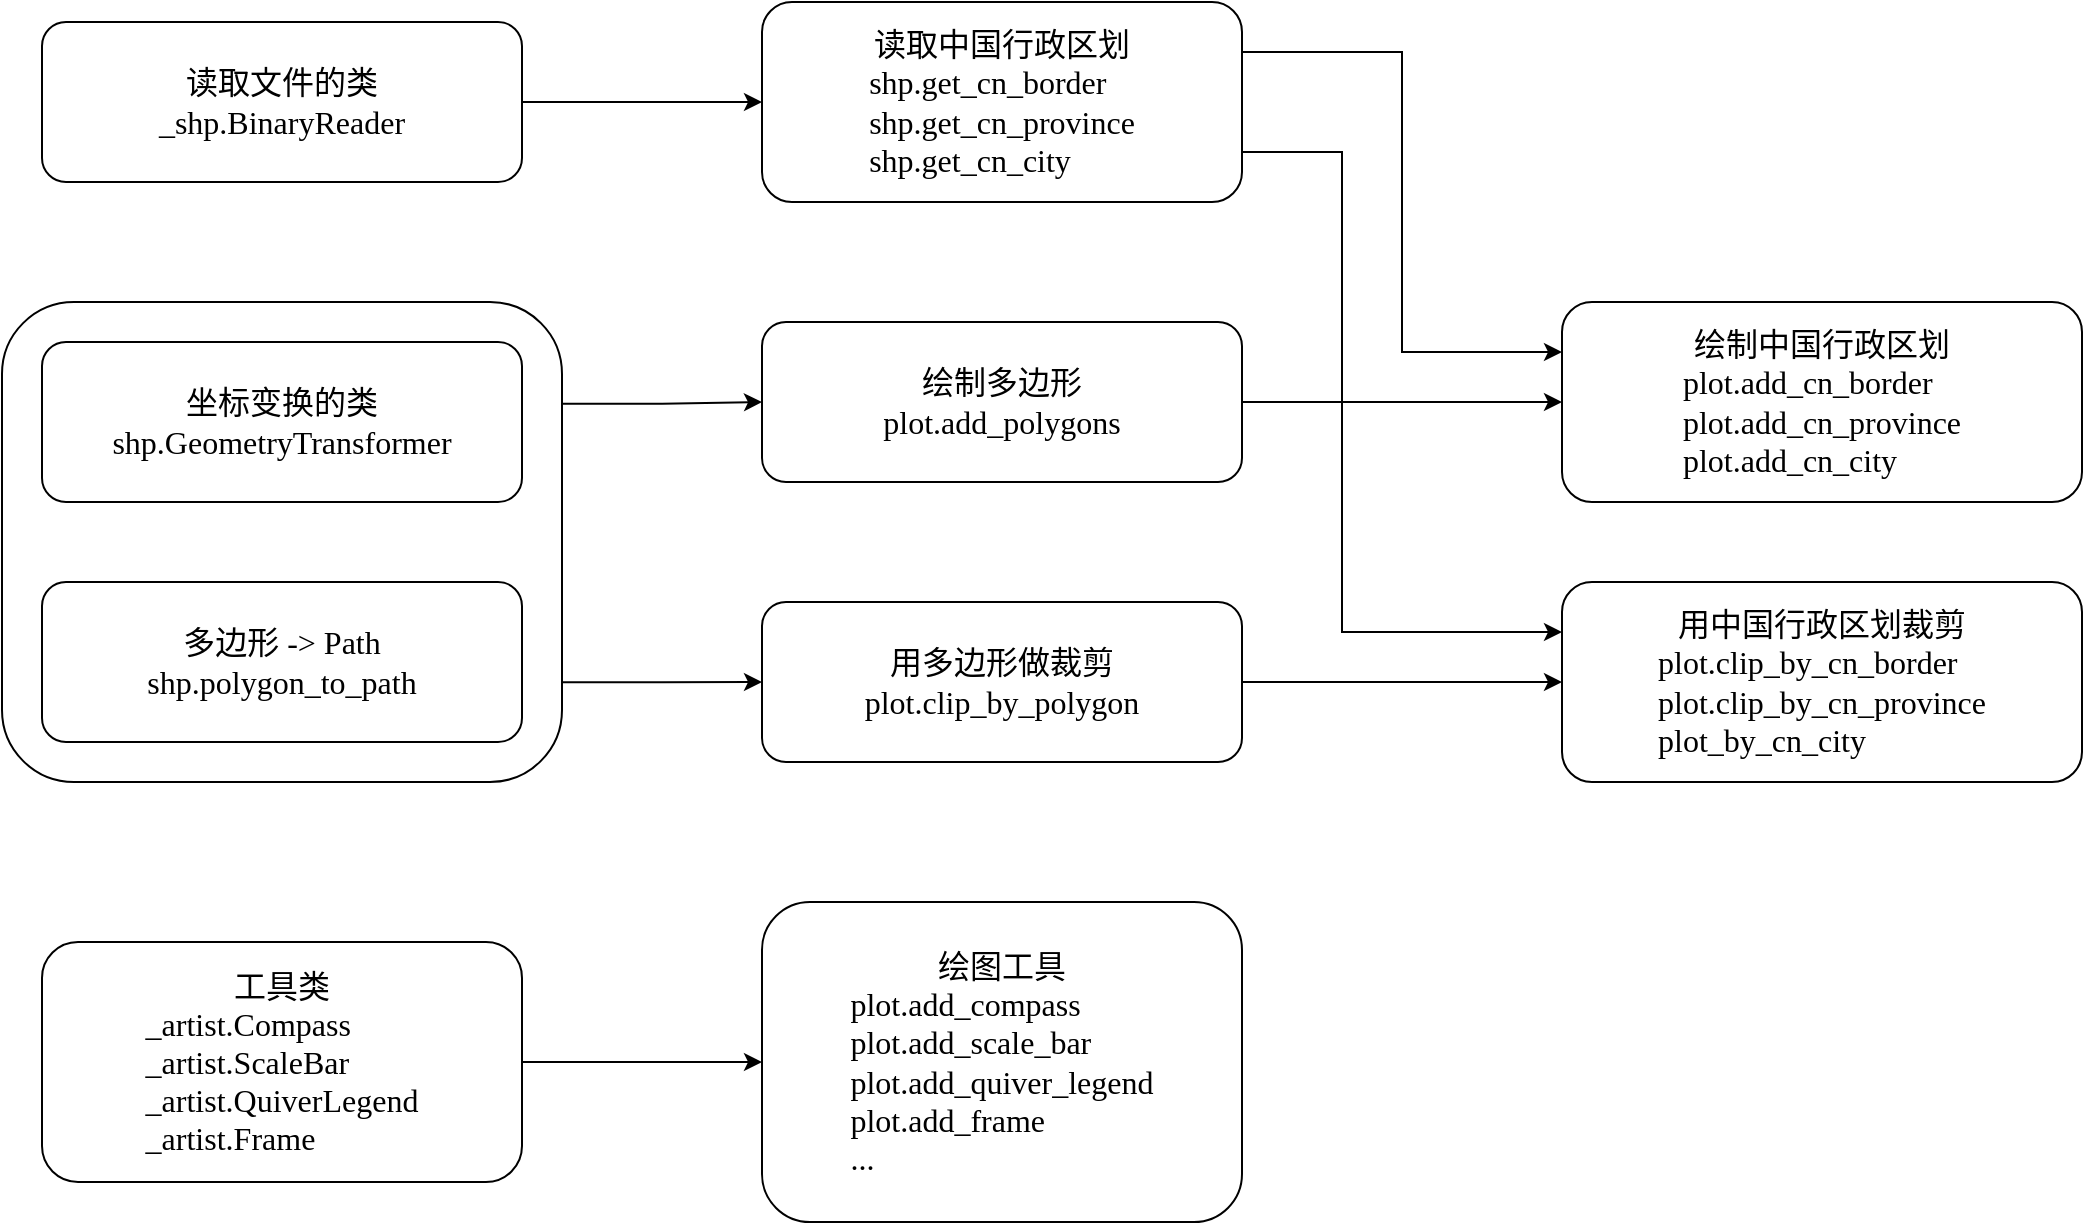 <mxfile version="24.4.0" type="device">
  <diagram name="Page-1" id="A4knrDo9D2EkvppF6q97">
    <mxGraphModel dx="1221" dy="652" grid="1" gridSize="10" guides="1" tooltips="1" connect="1" arrows="1" fold="1" page="1" pageScale="1" pageWidth="850" pageHeight="1100" math="0" shadow="0">
      <root>
        <mxCell id="0" />
        <mxCell id="1" parent="0" />
        <mxCell id="_BxMAFI9N5B8a2bIf4MY-48" style="edgeStyle=orthogonalEdgeStyle;rounded=0;orthogonalLoop=1;jettySize=auto;html=1;exitX=0.994;exitY=0.212;exitDx=0;exitDy=0;entryX=0;entryY=0.5;entryDx=0;entryDy=0;exitPerimeter=0;" parent="1" source="_BxMAFI9N5B8a2bIf4MY-47" target="_BxMAFI9N5B8a2bIf4MY-3" edge="1">
          <mxGeometry relative="1" as="geometry" />
        </mxCell>
        <mxCell id="_BxMAFI9N5B8a2bIf4MY-49" style="edgeStyle=orthogonalEdgeStyle;rounded=0;orthogonalLoop=1;jettySize=auto;html=1;exitX=0.997;exitY=0.792;exitDx=0;exitDy=0;entryX=0;entryY=0.5;entryDx=0;entryDy=0;exitPerimeter=0;" parent="1" source="_BxMAFI9N5B8a2bIf4MY-47" target="_BxMAFI9N5B8a2bIf4MY-6" edge="1">
          <mxGeometry relative="1" as="geometry" />
        </mxCell>
        <mxCell id="_BxMAFI9N5B8a2bIf4MY-47" value="" style="rounded=1;whiteSpace=wrap;html=1;" parent="1" vertex="1">
          <mxGeometry x="140" y="220" width="280" height="240" as="geometry" />
        </mxCell>
        <mxCell id="_BxMAFI9N5B8a2bIf4MY-37" style="edgeStyle=orthogonalEdgeStyle;rounded=0;orthogonalLoop=1;jettySize=auto;html=1;exitX=1;exitY=0.5;exitDx=0;exitDy=0;entryX=0;entryY=0.5;entryDx=0;entryDy=0;" parent="1" source="_BxMAFI9N5B8a2bIf4MY-1" target="_BxMAFI9N5B8a2bIf4MY-2" edge="1">
          <mxGeometry relative="1" as="geometry" />
        </mxCell>
        <mxCell id="_BxMAFI9N5B8a2bIf4MY-1" value="&lt;div&gt;&lt;font style=&quot;font-size: 16px;&quot; face=&quot;Lucida Console&quot;&gt;读取文件的类&lt;/font&gt;&lt;/div&gt;&lt;font style=&quot;font-size: 16px;&quot; face=&quot;Lucida Console&quot;&gt;_shp.BinaryReader&lt;/font&gt;" style="rounded=1;whiteSpace=wrap;html=1;" parent="1" vertex="1">
          <mxGeometry x="160" y="80" width="240" height="80" as="geometry" />
        </mxCell>
        <mxCell id="_BxMAFI9N5B8a2bIf4MY-52" style="edgeStyle=orthogonalEdgeStyle;rounded=0;orthogonalLoop=1;jettySize=auto;html=1;exitX=1;exitY=0.25;exitDx=0;exitDy=0;entryX=0;entryY=0.25;entryDx=0;entryDy=0;" parent="1" source="_BxMAFI9N5B8a2bIf4MY-2" target="_BxMAFI9N5B8a2bIf4MY-5" edge="1">
          <mxGeometry relative="1" as="geometry" />
        </mxCell>
        <mxCell id="SIbv8F3vYf_0f2cenoc4-2" style="edgeStyle=orthogonalEdgeStyle;rounded=0;orthogonalLoop=1;jettySize=auto;html=1;exitX=1;exitY=0.75;exitDx=0;exitDy=0;entryX=0;entryY=0.25;entryDx=0;entryDy=0;" parent="1" source="_BxMAFI9N5B8a2bIf4MY-2" target="_BxMAFI9N5B8a2bIf4MY-7" edge="1">
          <mxGeometry relative="1" as="geometry">
            <Array as="points">
              <mxPoint x="810" y="145" />
              <mxPoint x="810" y="385" />
            </Array>
          </mxGeometry>
        </mxCell>
        <mxCell id="_BxMAFI9N5B8a2bIf4MY-2" value="&lt;div&gt;&lt;font face=&quot;Lucida Console&quot;&gt;&lt;span style=&quot;font-size: 16px;&quot;&gt;读取中国行政区划&lt;/span&gt;&lt;/font&gt;&lt;/div&gt;&lt;font face=&quot;Lucida Console&quot;&gt;&lt;div style=&quot;text-align: left;&quot;&gt;&lt;span style=&quot;font-size: 16px; background-color: initial;&quot;&gt;shp.get_cn_border&lt;/span&gt;&lt;/div&gt;&lt;/font&gt;&lt;div style=&quot;text-align: left;&quot;&gt;&lt;font face=&quot;Lucida Console&quot;&gt;&lt;span style=&quot;font-size: 16px;&quot;&gt;shp.get_cn_province&lt;/span&gt;&lt;/font&gt;&lt;/div&gt;&lt;div style=&quot;text-align: left;&quot;&gt;&lt;font face=&quot;Lucida Console&quot;&gt;&lt;span style=&quot;font-size: 16px;&quot;&gt;shp.get_cn_city&lt;/span&gt;&lt;/font&gt;&lt;/div&gt;" style="rounded=1;whiteSpace=wrap;html=1;" parent="1" vertex="1">
          <mxGeometry x="520" y="70" width="240" height="100" as="geometry" />
        </mxCell>
        <mxCell id="_BxMAFI9N5B8a2bIf4MY-54" style="edgeStyle=orthogonalEdgeStyle;rounded=0;orthogonalLoop=1;jettySize=auto;html=1;exitX=1;exitY=0.5;exitDx=0;exitDy=0;entryX=0;entryY=0.5;entryDx=0;entryDy=0;" parent="1" source="_BxMAFI9N5B8a2bIf4MY-3" target="_BxMAFI9N5B8a2bIf4MY-5" edge="1">
          <mxGeometry relative="1" as="geometry" />
        </mxCell>
        <mxCell id="_BxMAFI9N5B8a2bIf4MY-3" value="&lt;div&gt;&lt;font face=&quot;Lucida Console&quot;&gt;&lt;span style=&quot;font-size: 16px;&quot;&gt;绘制多边形&lt;/span&gt;&lt;/font&gt;&lt;/div&gt;&lt;font face=&quot;Lucida Console&quot;&gt;&lt;span style=&quot;font-size: 16px;&quot;&gt;plot.add_polygons&lt;/span&gt;&lt;/font&gt;" style="rounded=1;whiteSpace=wrap;html=1;" parent="1" vertex="1">
          <mxGeometry x="520" y="230" width="240" height="80" as="geometry" />
        </mxCell>
        <mxCell id="_BxMAFI9N5B8a2bIf4MY-4" value="&lt;div&gt;&lt;font face=&quot;Lucida Console&quot;&gt;&lt;span style=&quot;font-size: 16px;&quot;&gt;坐标变换的类&lt;/span&gt;&lt;/font&gt;&lt;/div&gt;&lt;font face=&quot;Lucida Console&quot;&gt;&lt;span style=&quot;font-size: 16px;&quot;&gt;shp.GeometryTransformer&lt;/span&gt;&lt;/font&gt;" style="rounded=1;whiteSpace=wrap;html=1;" parent="1" vertex="1">
          <mxGeometry x="160" y="240" width="240" height="80" as="geometry" />
        </mxCell>
        <mxCell id="_BxMAFI9N5B8a2bIf4MY-5" value="&lt;div&gt;&lt;font face=&quot;Lucida Console&quot;&gt;&lt;span style=&quot;font-size: 16px;&quot;&gt;绘制中国行政区划&lt;/span&gt;&lt;/font&gt;&lt;/div&gt;&lt;font face=&quot;Lucida Console&quot;&gt;&lt;div style=&quot;text-align: left;&quot;&gt;&lt;span style=&quot;font-size: 16px; background-color: initial;&quot;&gt;plot.add_cn_border&lt;/span&gt;&lt;/div&gt;&lt;/font&gt;&lt;div style=&quot;text-align: left;&quot;&gt;&lt;font face=&quot;Lucida Console&quot;&gt;&lt;span style=&quot;font-size: 16px;&quot;&gt;plot.add_cn_province&lt;/span&gt;&lt;/font&gt;&lt;/div&gt;&lt;div style=&quot;text-align: left;&quot;&gt;&lt;font face=&quot;Lucida Console&quot;&gt;&lt;span style=&quot;font-size: 16px;&quot;&gt;plot.add_cn_city&lt;/span&gt;&lt;/font&gt;&lt;/div&gt;" style="rounded=1;whiteSpace=wrap;html=1;" parent="1" vertex="1">
          <mxGeometry x="920" y="220" width="260" height="100" as="geometry" />
        </mxCell>
        <mxCell id="_BxMAFI9N5B8a2bIf4MY-55" style="edgeStyle=orthogonalEdgeStyle;rounded=0;orthogonalLoop=1;jettySize=auto;html=1;exitX=1;exitY=0.5;exitDx=0;exitDy=0;entryX=0;entryY=0.5;entryDx=0;entryDy=0;" parent="1" source="_BxMAFI9N5B8a2bIf4MY-6" target="_BxMAFI9N5B8a2bIf4MY-7" edge="1">
          <mxGeometry relative="1" as="geometry" />
        </mxCell>
        <mxCell id="_BxMAFI9N5B8a2bIf4MY-6" value="&lt;div&gt;&lt;font face=&quot;Lucida Console&quot;&gt;&lt;span style=&quot;font-size: 16px;&quot;&gt;用多边形做裁剪&lt;/span&gt;&lt;/font&gt;&lt;/div&gt;&lt;font face=&quot;Lucida Console&quot;&gt;&lt;span style=&quot;font-size: 16px;&quot;&gt;plot.clip_by_polygon&lt;/span&gt;&lt;/font&gt;" style="rounded=1;whiteSpace=wrap;html=1;" parent="1" vertex="1">
          <mxGeometry x="520" y="370" width="240" height="80" as="geometry" />
        </mxCell>
        <mxCell id="_BxMAFI9N5B8a2bIf4MY-7" value="&lt;div&gt;&lt;font face=&quot;Lucida Console&quot;&gt;&lt;span style=&quot;font-size: 16px;&quot;&gt;用中国行政区划裁剪&lt;/span&gt;&lt;/font&gt;&lt;/div&gt;&lt;font face=&quot;Lucida Console&quot;&gt;&lt;div style=&quot;text-align: left;&quot;&gt;&lt;span style=&quot;font-size: 16px; background-color: initial;&quot;&gt;plot.clip_by_cn_border&lt;/span&gt;&lt;/div&gt;&lt;/font&gt;&lt;div style=&quot;text-align: left;&quot;&gt;&lt;font face=&quot;Lucida Console&quot;&gt;&lt;span style=&quot;font-size: 16px;&quot;&gt;plot.clip_by_cn_province&lt;/span&gt;&lt;/font&gt;&lt;/div&gt;&lt;div style=&quot;text-align: left;&quot;&gt;&lt;font face=&quot;Lucida Console&quot;&gt;&lt;span style=&quot;font-size: 16px;&quot;&gt;plot_by_cn_city&lt;/span&gt;&lt;/font&gt;&lt;/div&gt;" style="rounded=1;whiteSpace=wrap;html=1;" parent="1" vertex="1">
          <mxGeometry x="920" y="360" width="260" height="100" as="geometry" />
        </mxCell>
        <mxCell id="_BxMAFI9N5B8a2bIf4MY-8" value="&lt;div&gt;&lt;font face=&quot;Lucida Console&quot;&gt;&lt;span style=&quot;font-size: 16px;&quot;&gt;多边形 -&amp;gt; Path&lt;/span&gt;&lt;/font&gt;&lt;/div&gt;&lt;font face=&quot;Lucida Console&quot;&gt;&lt;span style=&quot;font-size: 16px;&quot;&gt;shp.polygon_to_path&lt;/span&gt;&lt;/font&gt;" style="rounded=1;whiteSpace=wrap;html=1;" parent="1" vertex="1">
          <mxGeometry x="160" y="360" width="240" height="80" as="geometry" />
        </mxCell>
        <mxCell id="_BxMAFI9N5B8a2bIf4MY-58" value="&lt;font face=&quot;Lucida Console&quot;&gt;&lt;span style=&quot;font-size: 16px;&quot;&gt;绘图工具&lt;/span&gt;&lt;/font&gt;&lt;div style=&quot;text-align: left;&quot;&gt;&lt;font face=&quot;Lucida Console&quot;&gt;&lt;span style=&quot;font-size: 16px;&quot;&gt;plot.add_compass&lt;/span&gt;&lt;/font&gt;&lt;/div&gt;&lt;div style=&quot;text-align: left;&quot;&gt;&lt;font face=&quot;Lucida Console&quot;&gt;&lt;span style=&quot;font-size: 16px;&quot;&gt;plot.add_scale_bar&lt;/span&gt;&lt;/font&gt;&lt;/div&gt;&lt;div style=&quot;text-align: left;&quot;&gt;&lt;font face=&quot;Lucida Console&quot;&gt;&lt;span style=&quot;font-size: 16px;&quot;&gt;plot.add_quiver_legend&lt;/span&gt;&lt;/font&gt;&lt;/div&gt;&lt;div style=&quot;text-align: left;&quot;&gt;&lt;span style=&quot;font-family: &amp;quot;Lucida Console&amp;quot;; font-size: 16px;&quot;&gt;plot.add_frame&lt;/span&gt;&lt;font face=&quot;Lucida Console&quot;&gt;&lt;span style=&quot;font-size: 16px;&quot;&gt;&lt;br&gt;&lt;/span&gt;&lt;/font&gt;&lt;/div&gt;&lt;div style=&quot;text-align: left;&quot;&gt;&lt;font face=&quot;Lucida Console&quot;&gt;&lt;span style=&quot;font-size: 16px;&quot;&gt;...&lt;/span&gt;&lt;/font&gt;&lt;/div&gt;" style="rounded=1;whiteSpace=wrap;html=1;" parent="1" vertex="1">
          <mxGeometry x="520" y="520" width="240" height="160" as="geometry" />
        </mxCell>
        <mxCell id="_BxMAFI9N5B8a2bIf4MY-60" style="edgeStyle=orthogonalEdgeStyle;rounded=0;orthogonalLoop=1;jettySize=auto;html=1;exitX=1;exitY=0.5;exitDx=0;exitDy=0;entryX=0;entryY=0.5;entryDx=0;entryDy=0;" parent="1" source="_BxMAFI9N5B8a2bIf4MY-59" target="_BxMAFI9N5B8a2bIf4MY-58" edge="1">
          <mxGeometry relative="1" as="geometry" />
        </mxCell>
        <mxCell id="_BxMAFI9N5B8a2bIf4MY-59" value="&lt;font face=&quot;Lucida Console&quot;&gt;&lt;span style=&quot;font-size: 16px;&quot;&gt;工具类&lt;/span&gt;&lt;/font&gt;&lt;div style=&quot;text-align: left;&quot;&gt;&lt;font face=&quot;Lucida Console&quot;&gt;&lt;span style=&quot;font-size: 16px;&quot;&gt;_artist.Compass&lt;/span&gt;&lt;/font&gt;&lt;/div&gt;&lt;div style=&quot;text-align: left;&quot;&gt;&lt;font face=&quot;Lucida Console&quot;&gt;&lt;span style=&quot;font-size: 16px;&quot;&gt;_artist.ScaleBar&lt;/span&gt;&lt;/font&gt;&lt;/div&gt;&lt;div&gt;&lt;div style=&quot;text-align: left;&quot;&gt;&lt;span style=&quot;font-size: 16px; font-family: &amp;quot;Lucida Console&amp;quot;; background-color: initial;&quot;&gt;_artist.QuiverLegend&lt;/span&gt;&lt;/div&gt;&lt;/div&gt;&lt;div style=&quot;text-align: left;&quot;&gt;&lt;span style=&quot;font-family: &amp;quot;Lucida Console&amp;quot;; font-size: 16px;&quot;&gt;_artist.Frame&lt;/span&gt;&lt;span style=&quot;font-size: 16px; font-family: &amp;quot;Lucida Console&amp;quot;; background-color: initial;&quot;&gt;&lt;br&gt;&lt;/span&gt;&lt;/div&gt;" style="rounded=1;whiteSpace=wrap;html=1;" parent="1" vertex="1">
          <mxGeometry x="160" y="540" width="240" height="120" as="geometry" />
        </mxCell>
      </root>
    </mxGraphModel>
  </diagram>
</mxfile>
